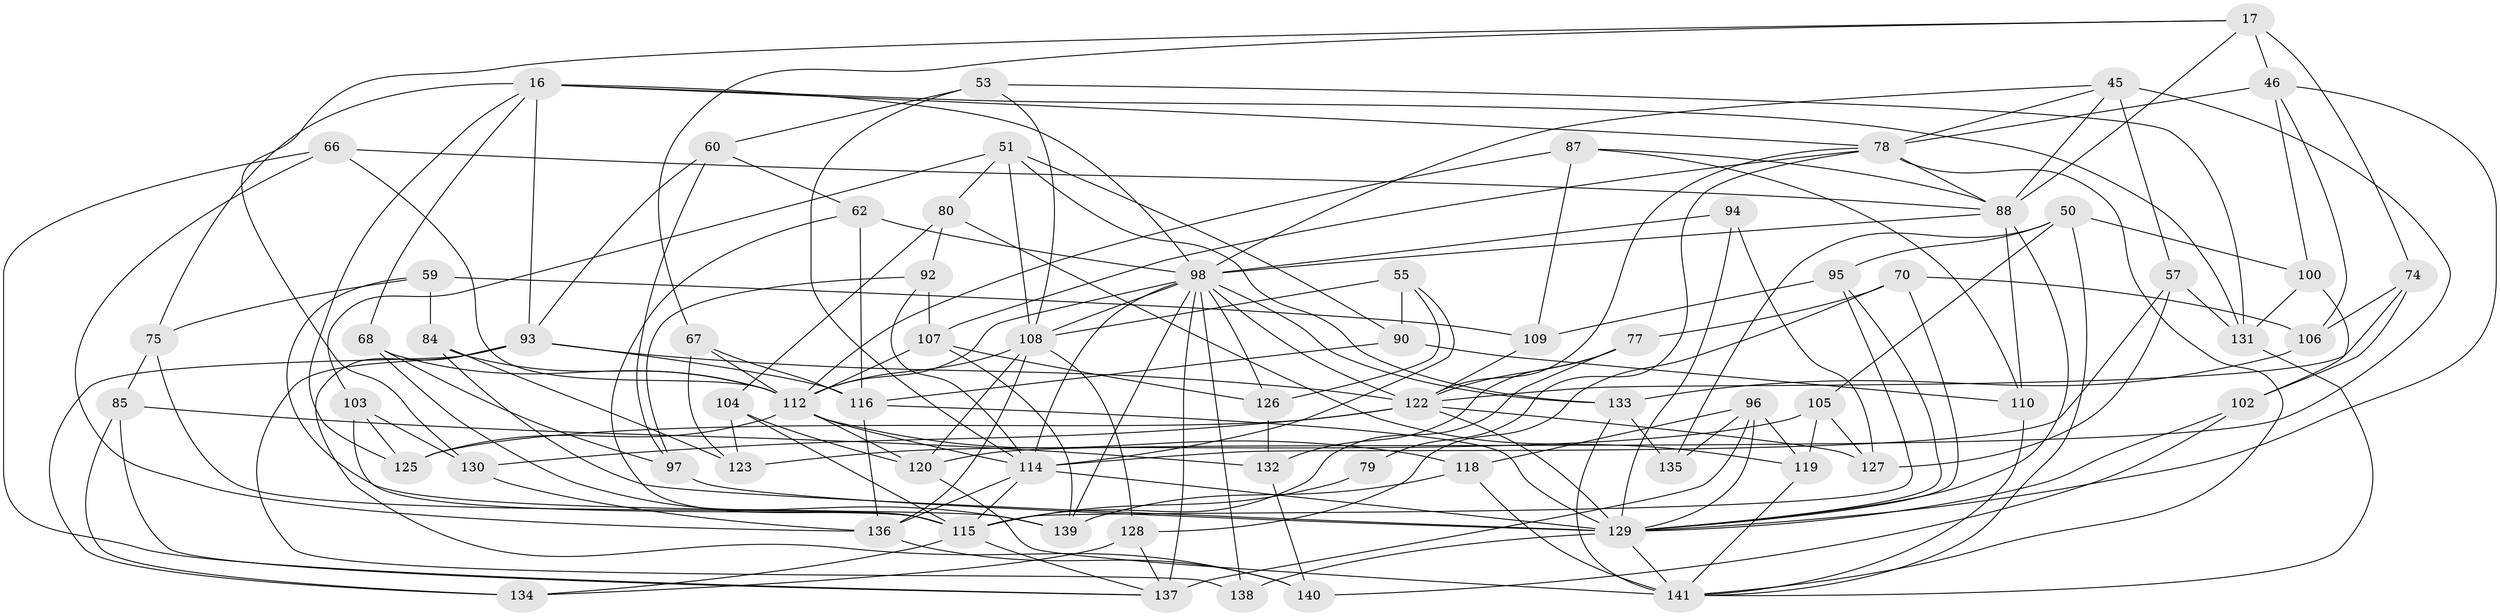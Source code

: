 // original degree distribution, {4: 1.0}
// Generated by graph-tools (version 1.1) at 2025/58/03/09/25 04:58:40]
// undirected, 70 vertices, 180 edges
graph export_dot {
graph [start="1"]
  node [color=gray90,style=filled];
  16 [super="+8"];
  17 [super="+5"];
  45 [super="+24"];
  46 [super="+36"];
  50 [super="+35"];
  51 [super="+30"];
  53 [super="+47"];
  55;
  57;
  59;
  60;
  62;
  66 [super="+54"];
  67;
  68;
  70;
  74;
  75;
  77;
  78 [super="+76"];
  79;
  80;
  84;
  85;
  87;
  88 [super="+49+61"];
  90;
  92;
  93 [super="+65"];
  94;
  95;
  96 [super="+72"];
  97 [super="+91"];
  98 [super="+19+81+69+43+83"];
  100;
  102;
  103;
  104;
  105;
  106;
  107 [super="+7"];
  108 [super="+99"];
  109;
  110;
  112 [super="+10+33+82"];
  114 [super="+113"];
  115 [super="+27+31+64"];
  116 [super="+71+89"];
  118;
  119;
  120 [super="+4"];
  122 [super="+48"];
  123;
  125;
  126;
  127;
  128;
  129 [super="+18+20+41+86+73"];
  130;
  131 [super="+101"];
  132;
  133 [super="+32"];
  134;
  135;
  136 [super="+121"];
  137 [super="+111+117"];
  138;
  139 [super="+28"];
  140;
  141 [super="+26+52+124"];
  16 -- 68;
  16 -- 75;
  16 -- 98;
  16 -- 131 [weight=2];
  16 -- 125;
  16 -- 78;
  16 -- 93;
  17 -- 130;
  17 -- 46 [weight=2];
  17 -- 74;
  17 -- 67;
  17 -- 88;
  45 -- 78;
  45 -- 120 [weight=2];
  45 -- 57;
  45 -- 98;
  45 -- 88;
  46 -- 100;
  46 -- 106;
  46 -- 129;
  46 -- 78;
  50 -- 95;
  50 -- 135 [weight=2];
  50 -- 105;
  50 -- 100;
  50 -- 141;
  51 -- 103;
  51 -- 80;
  51 -- 90;
  51 -- 133 [weight=2];
  51 -- 108;
  53 -- 131;
  53 -- 114 [weight=2];
  53 -- 60;
  53 -- 108 [weight=2];
  55 -- 126;
  55 -- 90;
  55 -- 114;
  55 -- 108;
  57 -- 127;
  57 -- 131;
  57 -- 114;
  59 -- 109;
  59 -- 84;
  59 -- 75;
  59 -- 139;
  60 -- 93;
  60 -- 62;
  60 -- 97;
  62 -- 115;
  62 -- 98;
  62 -- 116;
  66 -- 112 [weight=3];
  66 -- 137;
  66 -- 88;
  66 -- 136;
  67 -- 123;
  67 -- 112;
  67 -- 116;
  68 -- 139;
  68 -- 112;
  68 -- 97;
  70 -- 128;
  70 -- 106;
  70 -- 77;
  70 -- 129;
  74 -- 106;
  74 -- 102;
  74 -- 122;
  75 -- 85;
  75 -- 115;
  77 -- 115;
  77 -- 132;
  77 -- 122;
  78 -- 122;
  78 -- 107;
  78 -- 79;
  78 -- 141;
  78 -- 88;
  79 -- 115 [weight=3];
  80 -- 119;
  80 -- 104;
  80 -- 92;
  84 -- 123;
  84 -- 112;
  84 -- 129;
  85 -- 134;
  85 -- 132;
  85 -- 137;
  87 -- 110;
  87 -- 109;
  87 -- 112;
  87 -- 88;
  88 -- 110;
  88 -- 129;
  88 -- 98;
  90 -- 110;
  90 -- 116;
  92 -- 97;
  92 -- 114;
  92 -- 107;
  93 -- 116 [weight=2];
  93 -- 140;
  93 -- 134;
  93 -- 122;
  93 -- 138;
  94 -- 127;
  94 -- 98;
  94 -- 129 [weight=2];
  95 -- 109;
  95 -- 115;
  95 -- 129;
  96 -- 137;
  96 -- 129 [weight=2];
  96 -- 118;
  96 -- 135;
  96 -- 119;
  97 -- 129 [weight=5];
  98 -- 138;
  98 -- 133;
  98 -- 139;
  98 -- 114;
  98 -- 112;
  98 -- 126;
  98 -- 122 [weight=2];
  98 -- 137 [weight=3];
  98 -- 108 [weight=2];
  100 -- 131;
  100 -- 102;
  102 -- 140;
  102 -- 129;
  103 -- 125;
  103 -- 130;
  103 -- 115;
  104 -- 123;
  104 -- 120;
  104 -- 115;
  105 -- 119;
  105 -- 127;
  105 -- 123;
  106 -- 133;
  107 -- 112;
  107 -- 139 [weight=2];
  107 -- 126;
  108 -- 128;
  108 -- 120;
  108 -- 112;
  108 -- 136;
  109 -- 122;
  110 -- 141;
  112 -- 118;
  112 -- 114;
  112 -- 120;
  112 -- 125;
  114 -- 129 [weight=4];
  114 -- 136 [weight=2];
  114 -- 115;
  115 -- 134;
  115 -- 137;
  116 -- 136 [weight=2];
  116 -- 129;
  118 -- 141;
  118 -- 139;
  119 -- 141;
  120 -- 141;
  122 -- 129 [weight=2];
  122 -- 130;
  122 -- 125;
  122 -- 127;
  126 -- 132;
  128 -- 134;
  128 -- 137;
  129 -- 138 [weight=2];
  129 -- 141 [weight=2];
  130 -- 136;
  131 -- 141;
  132 -- 140;
  133 -- 141;
  133 -- 135;
  136 -- 140;
}
